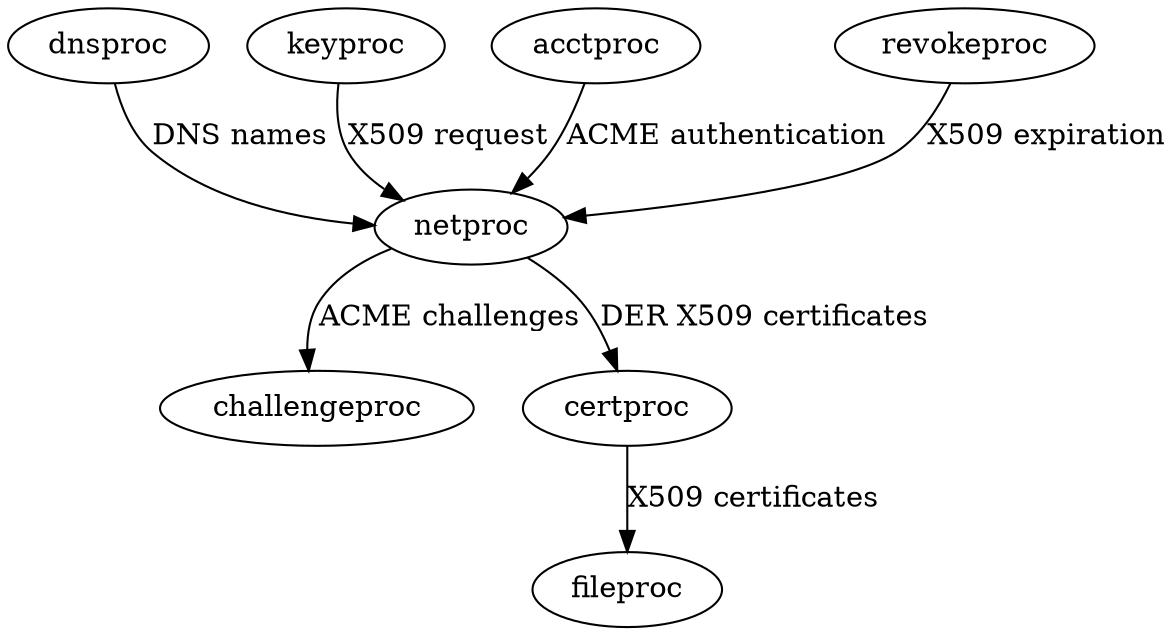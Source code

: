 digraph {
	dnsproc[label="dnsproc"];
	fileproc[label="fileproc"];
	chngproc[label="challengeproc"];
	netproc[label="netproc"];
	keyproc[label="keyproc"];
	acctproc[label="acctproc"];
	certproc[label="certproc"];
	revokeproc[label="revokeproc"];

	revokeproc -> netproc[label="X509 expiration"];
	dnsproc -> netproc[label="DNS names"];
	certproc -> fileproc[label="X509 certificates"];
	netproc -> chngproc[label="ACME challenges"];
	keyproc -> netproc[label="X509 request"];
	acctproc -> netproc[label="ACME authentication"];
	netproc -> certproc[label="DER X509 certificates"];
}
